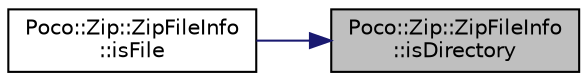 digraph "Poco::Zip::ZipFileInfo::isDirectory"
{
 // LATEX_PDF_SIZE
  edge [fontname="Helvetica",fontsize="10",labelfontname="Helvetica",labelfontsize="10"];
  node [fontname="Helvetica",fontsize="10",shape=record];
  rankdir="RL";
  Node1 [label="Poco::Zip::ZipFileInfo\l::isDirectory",height=0.2,width=0.4,color="black", fillcolor="grey75", style="filled", fontcolor="black",tooltip=" "];
  Node1 -> Node2 [dir="back",color="midnightblue",fontsize="10",style="solid",fontname="Helvetica"];
  Node2 [label="Poco::Zip::ZipFileInfo\l::isFile",height=0.2,width=0.4,color="black", fillcolor="white", style="filled",URL="$classPoco_1_1Zip_1_1ZipFileInfo.html#af8950a505c668a53ca5a5d13d9d35fb8",tooltip=" "];
}
